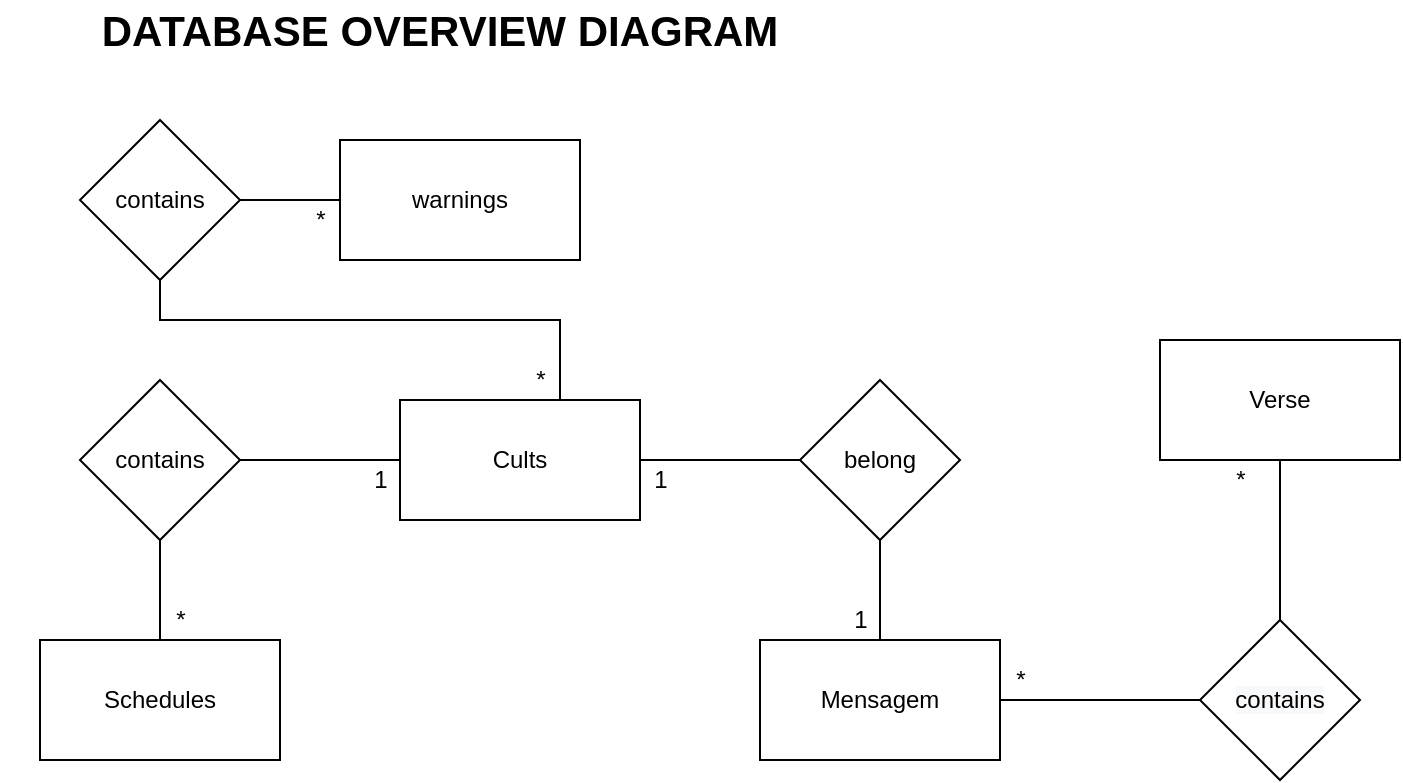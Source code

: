 <mxfile version="13.8.1" type="device"><diagram id="LkIlbBc33eCQSerKqSoK" name="Page-1"><mxGraphModel dx="766" dy="393" grid="1" gridSize="10" guides="1" tooltips="1" connect="1" arrows="1" fold="1" page="1" pageScale="1" pageWidth="827" pageHeight="1169" math="0" shadow="0"><root><mxCell id="0"/><mxCell id="1" parent="0"/><mxCell id="z6KHcQ9ExdsxDc_FuRGf-1" value="" style="edgeStyle=orthogonalEdgeStyle;rounded=0;orthogonalLoop=1;jettySize=auto;html=1;endArrow=none;endFill=0;" parent="1" source="z6KHcQ9ExdsxDc_FuRGf-4" target="z6KHcQ9ExdsxDc_FuRGf-6" edge="1"><mxGeometry relative="1" as="geometry"/></mxCell><mxCell id="z6KHcQ9ExdsxDc_FuRGf-2" value="" style="edgeStyle=orthogonalEdgeStyle;rounded=0;orthogonalLoop=1;jettySize=auto;html=1;endArrow=none;endFill=0;" parent="1" source="z6KHcQ9ExdsxDc_FuRGf-4" target="z6KHcQ9ExdsxDc_FuRGf-10" edge="1"><mxGeometry relative="1" as="geometry"/></mxCell><mxCell id="z6KHcQ9ExdsxDc_FuRGf-3" value="" style="edgeStyle=orthogonalEdgeStyle;rounded=0;orthogonalLoop=1;jettySize=auto;html=1;endArrow=none;endFill=0;" parent="1" source="z6KHcQ9ExdsxDc_FuRGf-4" target="z6KHcQ9ExdsxDc_FuRGf-16" edge="1"><mxGeometry relative="1" as="geometry"><Array as="points"><mxPoint x="300" y="190"/><mxPoint x="100" y="190"/></Array></mxGeometry></mxCell><mxCell id="z6KHcQ9ExdsxDc_FuRGf-4" value="Cults" style="rounded=0;whiteSpace=wrap;html=1;" parent="1" vertex="1"><mxGeometry x="220" y="230" width="120" height="60" as="geometry"/></mxCell><mxCell id="z6KHcQ9ExdsxDc_FuRGf-5" value="" style="edgeStyle=orthogonalEdgeStyle;rounded=0;orthogonalLoop=1;jettySize=auto;html=1;endArrow=none;endFill=0;" parent="1" source="z6KHcQ9ExdsxDc_FuRGf-6" target="z6KHcQ9ExdsxDc_FuRGf-8" edge="1"><mxGeometry relative="1" as="geometry"/></mxCell><mxCell id="z6KHcQ9ExdsxDc_FuRGf-6" value="belong" style="rhombus;whiteSpace=wrap;html=1;rounded=0;" parent="1" vertex="1"><mxGeometry x="420" y="220" width="80" height="80" as="geometry"/></mxCell><mxCell id="z6KHcQ9ExdsxDc_FuRGf-7" value="" style="edgeStyle=orthogonalEdgeStyle;rounded=0;orthogonalLoop=1;jettySize=auto;html=1;endArrow=none;endFill=0;" parent="1" source="z6KHcQ9ExdsxDc_FuRGf-8" target="z6KHcQ9ExdsxDc_FuRGf-29" edge="1"><mxGeometry relative="1" as="geometry"/></mxCell><mxCell id="z6KHcQ9ExdsxDc_FuRGf-8" value="Mensagem" style="whiteSpace=wrap;html=1;rounded=0;" parent="1" vertex="1"><mxGeometry x="400" y="350" width="120" height="60" as="geometry"/></mxCell><mxCell id="z6KHcQ9ExdsxDc_FuRGf-9" value="" style="edgeStyle=orthogonalEdgeStyle;rounded=0;orthogonalLoop=1;jettySize=auto;html=1;endArrow=none;endFill=0;" parent="1" source="z6KHcQ9ExdsxDc_FuRGf-10" target="z6KHcQ9ExdsxDc_FuRGf-11" edge="1"><mxGeometry relative="1" as="geometry"/></mxCell><mxCell id="z6KHcQ9ExdsxDc_FuRGf-10" value="contains" style="rhombus;whiteSpace=wrap;html=1;rounded=0;" parent="1" vertex="1"><mxGeometry x="60" y="220" width="80" height="80" as="geometry"/></mxCell><mxCell id="z6KHcQ9ExdsxDc_FuRGf-11" value="Schedules" style="whiteSpace=wrap;html=1;rounded=0;" parent="1" vertex="1"><mxGeometry x="40" y="350" width="120" height="60" as="geometry"/></mxCell><mxCell id="z6KHcQ9ExdsxDc_FuRGf-14" value="warnings" style="whiteSpace=wrap;html=1;rounded=0;" parent="1" vertex="1"><mxGeometry x="190" y="100" width="120" height="60" as="geometry"/></mxCell><mxCell id="z6KHcQ9ExdsxDc_FuRGf-15" style="edgeStyle=orthogonalEdgeStyle;rounded=0;orthogonalLoop=1;jettySize=auto;html=1;exitX=1;exitY=0.5;exitDx=0;exitDy=0;entryX=0;entryY=0.5;entryDx=0;entryDy=0;endArrow=none;endFill=0;" parent="1" source="z6KHcQ9ExdsxDc_FuRGf-16" target="z6KHcQ9ExdsxDc_FuRGf-14" edge="1"><mxGeometry relative="1" as="geometry"/></mxCell><mxCell id="z6KHcQ9ExdsxDc_FuRGf-16" value="contains" style="rhombus;whiteSpace=wrap;html=1;rounded=0;" parent="1" vertex="1"><mxGeometry x="60" y="90" width="80" height="80" as="geometry"/></mxCell><mxCell id="z6KHcQ9ExdsxDc_FuRGf-17" value="*" style="text;html=1;align=center;verticalAlign=middle;resizable=0;points=[];autosize=1;" parent="1" vertex="1"><mxGeometry x="100" y="330" width="20" height="20" as="geometry"/></mxCell><mxCell id="z6KHcQ9ExdsxDc_FuRGf-18" value="1" style="text;html=1;align=center;verticalAlign=middle;resizable=0;points=[];autosize=1;" parent="1" vertex="1"><mxGeometry x="200" y="260" width="20" height="20" as="geometry"/></mxCell><mxCell id="z6KHcQ9ExdsxDc_FuRGf-19" value="1" style="text;html=1;align=center;verticalAlign=middle;resizable=0;points=[];autosize=1;" parent="1" vertex="1"><mxGeometry x="340" y="260" width="20" height="20" as="geometry"/></mxCell><mxCell id="z6KHcQ9ExdsxDc_FuRGf-20" value="1" style="text;html=1;align=center;verticalAlign=middle;resizable=0;points=[];autosize=1;" parent="1" vertex="1"><mxGeometry x="440" y="330" width="20" height="20" as="geometry"/></mxCell><mxCell id="z6KHcQ9ExdsxDc_FuRGf-21" value="*" style="text;html=1;align=center;verticalAlign=middle;resizable=0;points=[];autosize=1;" parent="1" vertex="1"><mxGeometry x="170" y="130" width="20" height="20" as="geometry"/></mxCell><mxCell id="z6KHcQ9ExdsxDc_FuRGf-22" value="*" style="text;html=1;align=center;verticalAlign=middle;resizable=0;points=[];autosize=1;" parent="1" vertex="1"><mxGeometry x="280" y="210" width="20" height="20" as="geometry"/></mxCell><mxCell id="z6KHcQ9ExdsxDc_FuRGf-28" value="" style="edgeStyle=orthogonalEdgeStyle;rounded=0;orthogonalLoop=1;jettySize=auto;html=1;endArrow=none;endFill=0;" parent="1" source="z6KHcQ9ExdsxDc_FuRGf-29" target="z6KHcQ9ExdsxDc_FuRGf-30" edge="1"><mxGeometry relative="1" as="geometry"/></mxCell><mxCell id="z6KHcQ9ExdsxDc_FuRGf-29" value="&#10;&#10;&lt;span style=&quot;color: rgb(0, 0, 0); font-family: helvetica; font-size: 12px; font-style: normal; font-weight: 400; letter-spacing: normal; text-align: center; text-indent: 0px; text-transform: none; word-spacing: 0px; background-color: rgb(248, 249, 250); display: inline; float: none;&quot;&gt;contains&lt;/span&gt;&#10;&#10;" style="rhombus;whiteSpace=wrap;html=1;rounded=0;" parent="1" vertex="1"><mxGeometry x="620" y="340" width="80" height="80" as="geometry"/></mxCell><mxCell id="z6KHcQ9ExdsxDc_FuRGf-30" value="Verse" style="whiteSpace=wrap;html=1;rounded=0;" parent="1" vertex="1"><mxGeometry x="600" y="200" width="120" height="60" as="geometry"/></mxCell><mxCell id="z6KHcQ9ExdsxDc_FuRGf-31" value="*" style="text;html=1;align=center;verticalAlign=middle;resizable=0;points=[];autosize=1;" parent="1" vertex="1"><mxGeometry x="520" y="360" width="20" height="20" as="geometry"/></mxCell><mxCell id="z6KHcQ9ExdsxDc_FuRGf-32" value="*" style="text;html=1;align=center;verticalAlign=middle;resizable=0;points=[];autosize=1;" parent="1" vertex="1"><mxGeometry x="630" y="260" width="20" height="20" as="geometry"/></mxCell><mxCell id="z6KHcQ9ExdsxDc_FuRGf-33" value="DATABASE OVERVIEW DIAGRAM" style="text;html=1;strokeColor=none;fillColor=none;align=center;verticalAlign=middle;whiteSpace=wrap;rounded=0;fontStyle=1;fontSize=21;" parent="1" vertex="1"><mxGeometry x="20" y="30" width="440" height="30" as="geometry"/></mxCell></root></mxGraphModel></diagram></mxfile>
